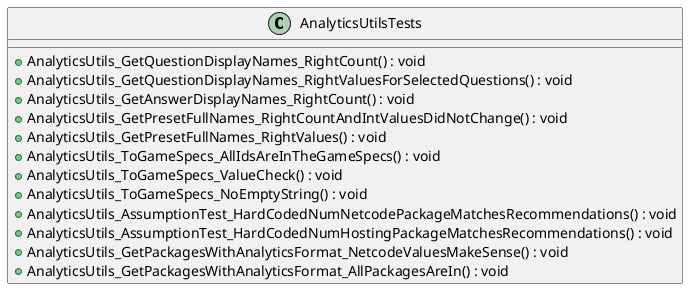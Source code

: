 @startuml
class AnalyticsUtilsTests {
    + AnalyticsUtils_GetQuestionDisplayNames_RightCount() : void
    + AnalyticsUtils_GetQuestionDisplayNames_RightValuesForSelectedQuestions() : void
    + AnalyticsUtils_GetAnswerDisplayNames_RightCount() : void
    + AnalyticsUtils_GetPresetFullNames_RightCountAndIntValuesDidNotChange() : void
    + AnalyticsUtils_GetPresetFullNames_RightValues() : void
    + AnalyticsUtils_ToGameSpecs_AllIdsAreInTheGameSpecs() : void
    + AnalyticsUtils_ToGameSpecs_ValueCheck() : void
    + AnalyticsUtils_ToGameSpecs_NoEmptyString() : void
    + AnalyticsUtils_AssumptionTest_HardCodedNumNetcodePackageMatchesRecommendations() : void
    + AnalyticsUtils_AssumptionTest_HardCodedNumHostingPackageMatchesRecommendations() : void
    + AnalyticsUtils_GetPackagesWithAnalyticsFormat_NetcodeValuesMakeSense() : void
    + AnalyticsUtils_GetPackagesWithAnalyticsFormat_AllPackagesAreIn() : void
}
@enduml
